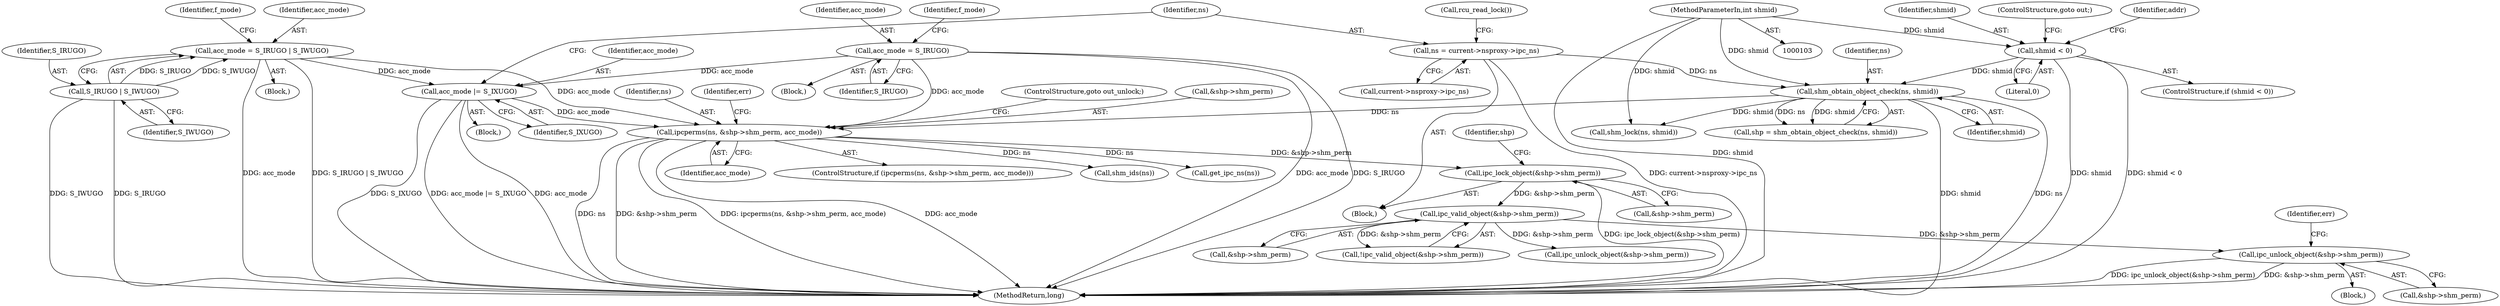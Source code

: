 digraph "0_linux_e1d35d4dc7f089e6c9c080d556feedf9c706f0c7@pointer" {
"1000280" [label="(Call,ipc_unlock_object(&shp->shm_perm))"];
"1000274" [label="(Call,ipc_valid_object(&shp->shm_perm))"];
"1000267" [label="(Call,ipc_lock_object(&shp->shm_perm))"];
"1000250" [label="(Call,ipcperms(ns, &shp->shm_perm, acc_mode))"];
"1000233" [label="(Call,shm_obtain_object_check(ns, shmid))"];
"1000223" [label="(Call,ns = current->nsproxy->ipc_ns)"];
"1000131" [label="(Call,shmid < 0)"];
"1000104" [label="(MethodParameterIn,int shmid)"];
"1000220" [label="(Call,acc_mode |= S_IXUGO)"];
"1000189" [label="(Call,acc_mode = S_IRUGO)"];
"1000202" [label="(Call,acc_mode = S_IRUGO | S_IWUGO)"];
"1000204" [label="(Call,S_IRUGO | S_IWUGO)"];
"1000267" [label="(Call,ipc_lock_object(&shp->shm_perm))"];
"1000203" [label="(Identifier,acc_mode)"];
"1000109" [label="(Block,)"];
"1000275" [label="(Call,&shp->shm_perm)"];
"1000510" [label="(Call,shm_lock(ns, shmid))"];
"1000193" [label="(Identifier,f_mode)"];
"1000540" [label="(MethodReturn,long)"];
"1000205" [label="(Identifier,S_IRUGO)"];
"1000257" [label="(ControlStructure,goto out_unlock;)"];
"1000190" [label="(Identifier,acc_mode)"];
"1000191" [label="(Identifier,S_IRUGO)"];
"1000223" [label="(Call,ns = current->nsproxy->ipc_ns)"];
"1000216" [label="(Block,)"];
"1000206" [label="(Identifier,S_IWUGO)"];
"1000233" [label="(Call,shm_obtain_object_check(ns, shmid))"];
"1000130" [label="(ControlStructure,if (shmid < 0))"];
"1000134" [label="(ControlStructure,goto out;)"];
"1000252" [label="(Call,&shp->shm_perm)"];
"1000202" [label="(Call,acc_mode = S_IRUGO | S_IWUGO)"];
"1000505" [label="(Call,shm_ids(ns))"];
"1000225" [label="(Call,current->nsproxy->ipc_ns)"];
"1000133" [label="(Literal,0)"];
"1000138" [label="(Identifier,addr)"];
"1000204" [label="(Call,S_IRUGO | S_IWUGO)"];
"1000250" [label="(Call,ipcperms(ns, &shp->shm_perm, acc_mode))"];
"1000277" [label="(Identifier,shp)"];
"1000235" [label="(Identifier,shmid)"];
"1000185" [label="(Block,)"];
"1000131" [label="(Call,shmid < 0)"];
"1000132" [label="(Identifier,shmid)"];
"1000280" [label="(Call,ipc_unlock_object(&shp->shm_perm))"];
"1000251" [label="(Identifier,ns)"];
"1000222" [label="(Identifier,S_IXUGO)"];
"1000189" [label="(Call,acc_mode = S_IRUGO)"];
"1000392" [label="(Call,get_ipc_ns(ns))"];
"1000279" [label="(Block,)"];
"1000221" [label="(Identifier,acc_mode)"];
"1000256" [label="(Identifier,acc_mode)"];
"1000231" [label="(Call,shp = shm_obtain_object_check(ns, shmid))"];
"1000274" [label="(Call,ipc_valid_object(&shp->shm_perm))"];
"1000273" [label="(Call,!ipc_valid_object(&shp->shm_perm))"];
"1000208" [label="(Identifier,f_mode)"];
"1000224" [label="(Identifier,ns)"];
"1000230" [label="(Call,rcu_read_lock())"];
"1000220" [label="(Call,acc_mode |= S_IXUGO)"];
"1000234" [label="(Identifier,ns)"];
"1000286" [label="(Identifier,err)"];
"1000249" [label="(ControlStructure,if (ipcperms(ns, &shp->shm_perm, acc_mode)))"];
"1000104" [label="(MethodParameterIn,int shmid)"];
"1000196" [label="(Block,)"];
"1000259" [label="(Identifier,err)"];
"1000268" [label="(Call,&shp->shm_perm)"];
"1000311" [label="(Call,ipc_unlock_object(&shp->shm_perm))"];
"1000281" [label="(Call,&shp->shm_perm)"];
"1000280" -> "1000279"  [label="AST: "];
"1000280" -> "1000281"  [label="CFG: "];
"1000281" -> "1000280"  [label="AST: "];
"1000286" -> "1000280"  [label="CFG: "];
"1000280" -> "1000540"  [label="DDG: ipc_unlock_object(&shp->shm_perm)"];
"1000280" -> "1000540"  [label="DDG: &shp->shm_perm"];
"1000274" -> "1000280"  [label="DDG: &shp->shm_perm"];
"1000274" -> "1000273"  [label="AST: "];
"1000274" -> "1000275"  [label="CFG: "];
"1000275" -> "1000274"  [label="AST: "];
"1000273" -> "1000274"  [label="CFG: "];
"1000274" -> "1000273"  [label="DDG: &shp->shm_perm"];
"1000267" -> "1000274"  [label="DDG: &shp->shm_perm"];
"1000274" -> "1000311"  [label="DDG: &shp->shm_perm"];
"1000267" -> "1000109"  [label="AST: "];
"1000267" -> "1000268"  [label="CFG: "];
"1000268" -> "1000267"  [label="AST: "];
"1000277" -> "1000267"  [label="CFG: "];
"1000267" -> "1000540"  [label="DDG: ipc_lock_object(&shp->shm_perm)"];
"1000250" -> "1000267"  [label="DDG: &shp->shm_perm"];
"1000250" -> "1000249"  [label="AST: "];
"1000250" -> "1000256"  [label="CFG: "];
"1000251" -> "1000250"  [label="AST: "];
"1000252" -> "1000250"  [label="AST: "];
"1000256" -> "1000250"  [label="AST: "];
"1000257" -> "1000250"  [label="CFG: "];
"1000259" -> "1000250"  [label="CFG: "];
"1000250" -> "1000540"  [label="DDG: ns"];
"1000250" -> "1000540"  [label="DDG: &shp->shm_perm"];
"1000250" -> "1000540"  [label="DDG: ipcperms(ns, &shp->shm_perm, acc_mode)"];
"1000250" -> "1000540"  [label="DDG: acc_mode"];
"1000233" -> "1000250"  [label="DDG: ns"];
"1000220" -> "1000250"  [label="DDG: acc_mode"];
"1000189" -> "1000250"  [label="DDG: acc_mode"];
"1000202" -> "1000250"  [label="DDG: acc_mode"];
"1000250" -> "1000392"  [label="DDG: ns"];
"1000250" -> "1000505"  [label="DDG: ns"];
"1000233" -> "1000231"  [label="AST: "];
"1000233" -> "1000235"  [label="CFG: "];
"1000234" -> "1000233"  [label="AST: "];
"1000235" -> "1000233"  [label="AST: "];
"1000231" -> "1000233"  [label="CFG: "];
"1000233" -> "1000540"  [label="DDG: shmid"];
"1000233" -> "1000540"  [label="DDG: ns"];
"1000233" -> "1000231"  [label="DDG: ns"];
"1000233" -> "1000231"  [label="DDG: shmid"];
"1000223" -> "1000233"  [label="DDG: ns"];
"1000131" -> "1000233"  [label="DDG: shmid"];
"1000104" -> "1000233"  [label="DDG: shmid"];
"1000233" -> "1000510"  [label="DDG: shmid"];
"1000223" -> "1000109"  [label="AST: "];
"1000223" -> "1000225"  [label="CFG: "];
"1000224" -> "1000223"  [label="AST: "];
"1000225" -> "1000223"  [label="AST: "];
"1000230" -> "1000223"  [label="CFG: "];
"1000223" -> "1000540"  [label="DDG: current->nsproxy->ipc_ns"];
"1000131" -> "1000130"  [label="AST: "];
"1000131" -> "1000133"  [label="CFG: "];
"1000132" -> "1000131"  [label="AST: "];
"1000133" -> "1000131"  [label="AST: "];
"1000134" -> "1000131"  [label="CFG: "];
"1000138" -> "1000131"  [label="CFG: "];
"1000131" -> "1000540"  [label="DDG: shmid"];
"1000131" -> "1000540"  [label="DDG: shmid < 0"];
"1000104" -> "1000131"  [label="DDG: shmid"];
"1000104" -> "1000103"  [label="AST: "];
"1000104" -> "1000540"  [label="DDG: shmid"];
"1000104" -> "1000510"  [label="DDG: shmid"];
"1000220" -> "1000216"  [label="AST: "];
"1000220" -> "1000222"  [label="CFG: "];
"1000221" -> "1000220"  [label="AST: "];
"1000222" -> "1000220"  [label="AST: "];
"1000224" -> "1000220"  [label="CFG: "];
"1000220" -> "1000540"  [label="DDG: acc_mode"];
"1000220" -> "1000540"  [label="DDG: S_IXUGO"];
"1000220" -> "1000540"  [label="DDG: acc_mode |= S_IXUGO"];
"1000189" -> "1000220"  [label="DDG: acc_mode"];
"1000202" -> "1000220"  [label="DDG: acc_mode"];
"1000189" -> "1000185"  [label="AST: "];
"1000189" -> "1000191"  [label="CFG: "];
"1000190" -> "1000189"  [label="AST: "];
"1000191" -> "1000189"  [label="AST: "];
"1000193" -> "1000189"  [label="CFG: "];
"1000189" -> "1000540"  [label="DDG: acc_mode"];
"1000189" -> "1000540"  [label="DDG: S_IRUGO"];
"1000202" -> "1000196"  [label="AST: "];
"1000202" -> "1000204"  [label="CFG: "];
"1000203" -> "1000202"  [label="AST: "];
"1000204" -> "1000202"  [label="AST: "];
"1000208" -> "1000202"  [label="CFG: "];
"1000202" -> "1000540"  [label="DDG: acc_mode"];
"1000202" -> "1000540"  [label="DDG: S_IRUGO | S_IWUGO"];
"1000204" -> "1000202"  [label="DDG: S_IRUGO"];
"1000204" -> "1000202"  [label="DDG: S_IWUGO"];
"1000204" -> "1000206"  [label="CFG: "];
"1000205" -> "1000204"  [label="AST: "];
"1000206" -> "1000204"  [label="AST: "];
"1000204" -> "1000540"  [label="DDG: S_IWUGO"];
"1000204" -> "1000540"  [label="DDG: S_IRUGO"];
}
